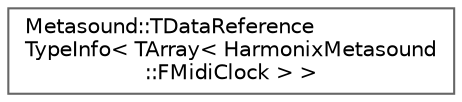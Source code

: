 digraph "Graphical Class Hierarchy"
{
 // INTERACTIVE_SVG=YES
 // LATEX_PDF_SIZE
  bgcolor="transparent";
  edge [fontname=Helvetica,fontsize=10,labelfontname=Helvetica,labelfontsize=10];
  node [fontname=Helvetica,fontsize=10,shape=box,height=0.2,width=0.4];
  rankdir="LR";
  Node0 [id="Node000000",label="Metasound::TDataReference\lTypeInfo\< TArray\< HarmonixMetasound\l::FMidiClock \> \>",height=0.2,width=0.4,color="grey40", fillcolor="white", style="filled",URL="$d9/d5e/struct_1_1Metasound_1_1TDataReferenceTypeInfo_3_01TArray_3_01HarmonixMetasound_1_1FMidiClock_01_4_01_4.html",tooltip=" "];
}
